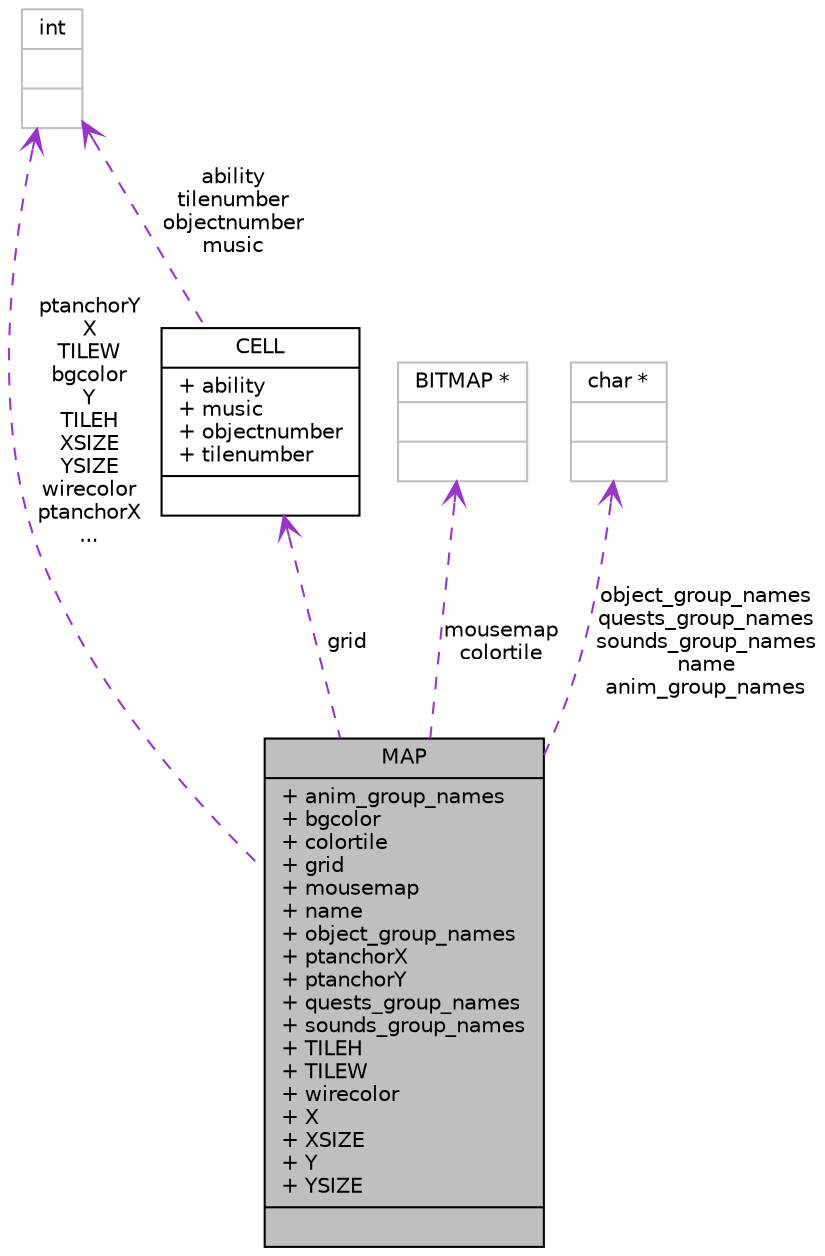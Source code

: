 digraph G
{
  edge [fontname="Helvetica",fontsize="10",labelfontname="Helvetica",labelfontsize="10"];
  node [fontname="Helvetica",fontsize="10",shape=record];
  Node1 [label="{MAP\n|+ anim_group_names\l+ bgcolor\l+ colortile\l+ grid\l+ mousemap\l+ name\l+ object_group_names\l+ ptanchorX\l+ ptanchorY\l+ quests_group_names\l+ sounds_group_names\l+ TILEH\l+ TILEW\l+ wirecolor\l+ X\l+ XSIZE\l+ Y\l+ YSIZE\l|}",height=0.2,width=0.4,color="black", fillcolor="grey75", style="filled" fontcolor="black"];
  Node2 -> Node1 [dir=back,color="darkorchid3",fontsize="10",style="dashed",label="grid",arrowtail="open",fontname="Helvetica"];
  Node2 [label="{CELL\n|+ ability\l+ music\l+ objectnumber\l+ tilenumber\l|}",height=0.2,width=0.4,color="black", fillcolor="white", style="filled",URL="$struct_c_e_l_l.html"];
  Node3 -> Node2 [dir=back,color="darkorchid3",fontsize="10",style="dashed",label="ability\ntilenumber\nobjectnumber\nmusic",arrowtail="open",fontname="Helvetica"];
  Node3 [label="{int\n||}",height=0.2,width=0.4,color="grey75", fillcolor="white", style="filled"];
  Node3 -> Node1 [dir=back,color="darkorchid3",fontsize="10",style="dashed",label="ptanchorY\nX\nTILEW\nbgcolor\nY\nTILEH\nXSIZE\nYSIZE\nwirecolor\nptanchorX\n...",arrowtail="open",fontname="Helvetica"];
  Node4 -> Node1 [dir=back,color="darkorchid3",fontsize="10",style="dashed",label="mousemap\ncolortile",arrowtail="open",fontname="Helvetica"];
  Node4 [label="{BITMAP *\n||}",height=0.2,width=0.4,color="grey75", fillcolor="white", style="filled"];
  Node5 -> Node1 [dir=back,color="darkorchid3",fontsize="10",style="dashed",label="object_group_names\nquests_group_names\nsounds_group_names\nname\nanim_group_names",arrowtail="open",fontname="Helvetica"];
  Node5 [label="{char *\n||}",height=0.2,width=0.4,color="grey75", fillcolor="white", style="filled"];
}
